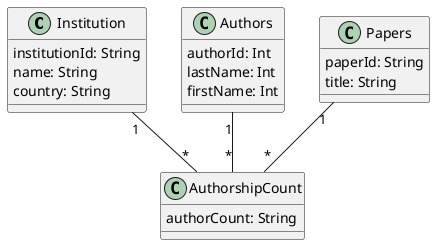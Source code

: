 @startuml "Icfp1"


class Institution{
  institutionId: String
  name: String
  country: String
}

class Authors{
  authorId: Int
  lastName: Int
  firstName: Int
}

class Papers{
  paperId: String
  title: String
}

class AuthorshipCount{
  authorCount: String
}



Institution "1" -- "*" AuthorshipCount

Authors "1" -- "*" AuthorshipCount

Papers "1" -- "*" AuthorshipCount


@enduml